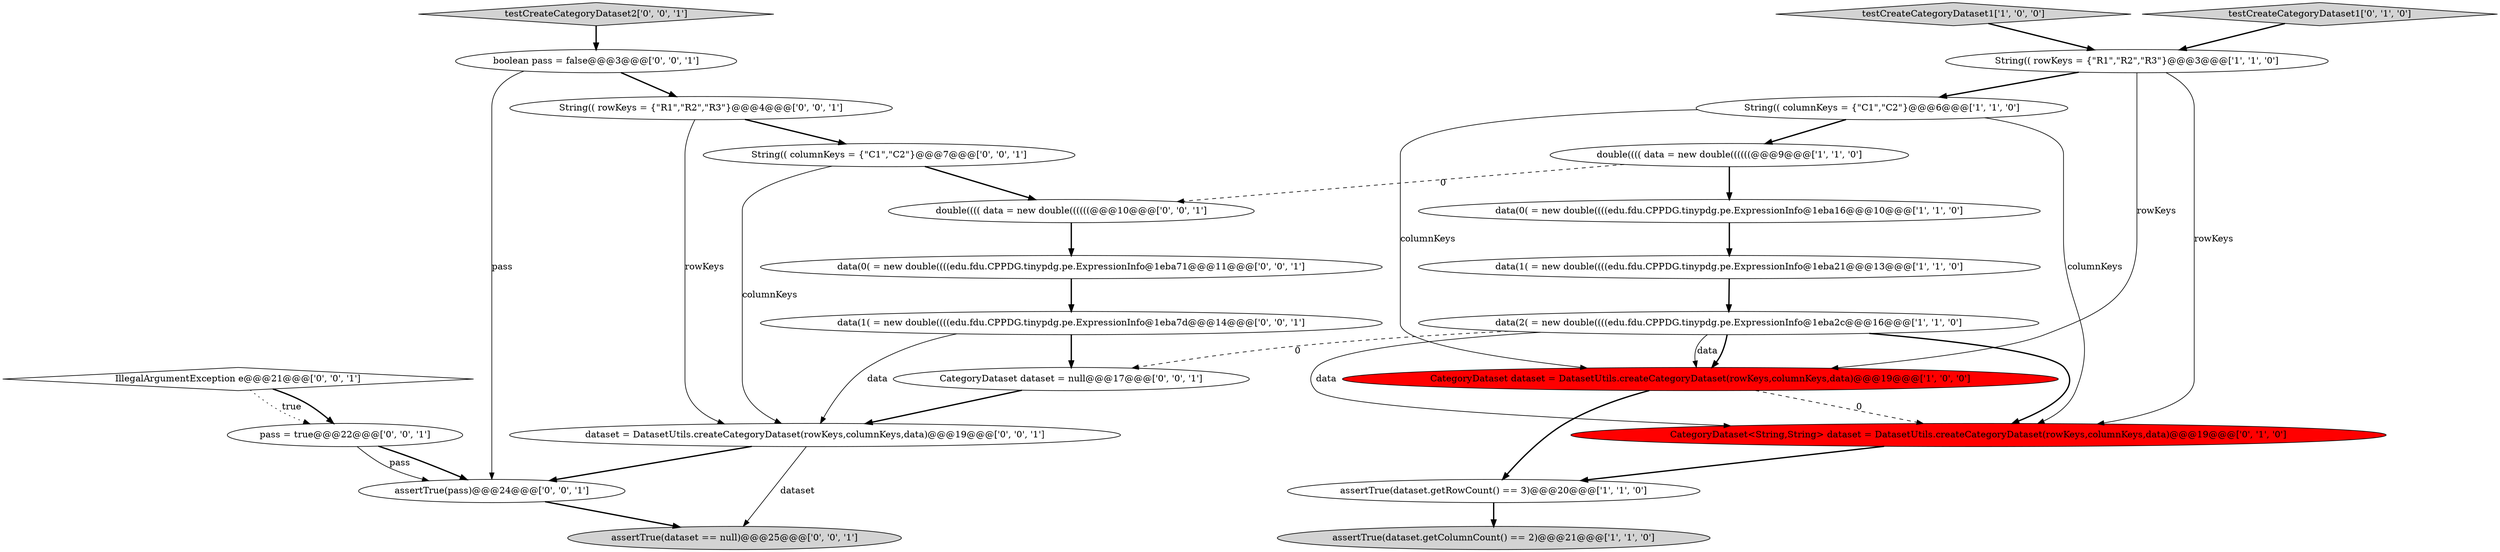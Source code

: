 digraph {
0 [style = filled, label = "CategoryDataset dataset = DatasetUtils.createCategoryDataset(rowKeys,columnKeys,data)@@@19@@@['1', '0', '0']", fillcolor = red, shape = ellipse image = "AAA1AAABBB1BBB"];
10 [style = filled, label = "testCreateCategoryDataset1['0', '1', '0']", fillcolor = lightgray, shape = diamond image = "AAA0AAABBB2BBB"];
21 [style = filled, label = "double(((( data = new double((((((@@@10@@@['0', '0', '1']", fillcolor = white, shape = ellipse image = "AAA0AAABBB3BBB"];
22 [style = filled, label = "pass = true@@@22@@@['0', '0', '1']", fillcolor = white, shape = ellipse image = "AAA0AAABBB3BBB"];
6 [style = filled, label = "double(((( data = new double((((((@@@9@@@['1', '1', '0']", fillcolor = white, shape = ellipse image = "AAA0AAABBB1BBB"];
4 [style = filled, label = "testCreateCategoryDataset1['1', '0', '0']", fillcolor = lightgray, shape = diamond image = "AAA0AAABBB1BBB"];
24 [style = filled, label = "IllegalArgumentException e@@@21@@@['0', '0', '1']", fillcolor = white, shape = diamond image = "AAA0AAABBB3BBB"];
5 [style = filled, label = "data(2( = new double((((edu.fdu.CPPDG.tinypdg.pe.ExpressionInfo@1eba2c@@@16@@@['1', '1', '0']", fillcolor = white, shape = ellipse image = "AAA0AAABBB1BBB"];
14 [style = filled, label = "String(( rowKeys = {\"R1\",\"R2\",\"R3\"}@@@4@@@['0', '0', '1']", fillcolor = white, shape = ellipse image = "AAA0AAABBB3BBB"];
15 [style = filled, label = "CategoryDataset dataset = null@@@17@@@['0', '0', '1']", fillcolor = white, shape = ellipse image = "AAA0AAABBB3BBB"];
7 [style = filled, label = "String(( columnKeys = {\"C1\",\"C2\"}@@@6@@@['1', '1', '0']", fillcolor = white, shape = ellipse image = "AAA0AAABBB1BBB"];
11 [style = filled, label = "CategoryDataset<String,String> dataset = DatasetUtils.createCategoryDataset(rowKeys,columnKeys,data)@@@19@@@['0', '1', '0']", fillcolor = red, shape = ellipse image = "AAA1AAABBB2BBB"];
17 [style = filled, label = "testCreateCategoryDataset2['0', '0', '1']", fillcolor = lightgray, shape = diamond image = "AAA0AAABBB3BBB"];
16 [style = filled, label = "assertTrue(pass)@@@24@@@['0', '0', '1']", fillcolor = white, shape = ellipse image = "AAA0AAABBB3BBB"];
18 [style = filled, label = "boolean pass = false@@@3@@@['0', '0', '1']", fillcolor = white, shape = ellipse image = "AAA0AAABBB3BBB"];
9 [style = filled, label = "data(1( = new double((((edu.fdu.CPPDG.tinypdg.pe.ExpressionInfo@1eba21@@@13@@@['1', '1', '0']", fillcolor = white, shape = ellipse image = "AAA0AAABBB1BBB"];
1 [style = filled, label = "data(0( = new double((((edu.fdu.CPPDG.tinypdg.pe.ExpressionInfo@1eba16@@@10@@@['1', '1', '0']", fillcolor = white, shape = ellipse image = "AAA0AAABBB1BBB"];
23 [style = filled, label = "String(( columnKeys = {\"C1\",\"C2\"}@@@7@@@['0', '0', '1']", fillcolor = white, shape = ellipse image = "AAA0AAABBB3BBB"];
12 [style = filled, label = "assertTrue(dataset == null)@@@25@@@['0', '0', '1']", fillcolor = lightgray, shape = ellipse image = "AAA0AAABBB3BBB"];
19 [style = filled, label = "data(1( = new double((((edu.fdu.CPPDG.tinypdg.pe.ExpressionInfo@1eba7d@@@14@@@['0', '0', '1']", fillcolor = white, shape = ellipse image = "AAA0AAABBB3BBB"];
3 [style = filled, label = "String(( rowKeys = {\"R1\",\"R2\",\"R3\"}@@@3@@@['1', '1', '0']", fillcolor = white, shape = ellipse image = "AAA0AAABBB1BBB"];
13 [style = filled, label = "dataset = DatasetUtils.createCategoryDataset(rowKeys,columnKeys,data)@@@19@@@['0', '0', '1']", fillcolor = white, shape = ellipse image = "AAA0AAABBB3BBB"];
20 [style = filled, label = "data(0( = new double((((edu.fdu.CPPDG.tinypdg.pe.ExpressionInfo@1eba71@@@11@@@['0', '0', '1']", fillcolor = white, shape = ellipse image = "AAA0AAABBB3BBB"];
8 [style = filled, label = "assertTrue(dataset.getColumnCount() == 2)@@@21@@@['1', '1', '0']", fillcolor = lightgray, shape = ellipse image = "AAA0AAABBB1BBB"];
2 [style = filled, label = "assertTrue(dataset.getRowCount() == 3)@@@20@@@['1', '1', '0']", fillcolor = white, shape = ellipse image = "AAA0AAABBB1BBB"];
6->21 [style = dashed, label="0"];
4->3 [style = bold, label=""];
15->13 [style = bold, label=""];
5->11 [style = solid, label="data"];
3->0 [style = solid, label="rowKeys"];
22->16 [style = bold, label=""];
0->2 [style = bold, label=""];
19->13 [style = solid, label="data"];
10->3 [style = bold, label=""];
0->11 [style = dashed, label="0"];
23->13 [style = solid, label="columnKeys"];
24->22 [style = bold, label=""];
7->0 [style = solid, label="columnKeys"];
13->16 [style = bold, label=""];
11->2 [style = bold, label=""];
1->9 [style = bold, label=""];
22->16 [style = solid, label="pass"];
6->1 [style = bold, label=""];
21->20 [style = bold, label=""];
14->23 [style = bold, label=""];
5->0 [style = bold, label=""];
3->7 [style = bold, label=""];
23->21 [style = bold, label=""];
5->0 [style = solid, label="data"];
24->22 [style = dotted, label="true"];
7->6 [style = bold, label=""];
9->5 [style = bold, label=""];
7->11 [style = solid, label="columnKeys"];
5->11 [style = bold, label=""];
18->16 [style = solid, label="pass"];
19->15 [style = bold, label=""];
20->19 [style = bold, label=""];
5->15 [style = dashed, label="0"];
13->12 [style = solid, label="dataset"];
16->12 [style = bold, label=""];
18->14 [style = bold, label=""];
14->13 [style = solid, label="rowKeys"];
17->18 [style = bold, label=""];
2->8 [style = bold, label=""];
3->11 [style = solid, label="rowKeys"];
}
